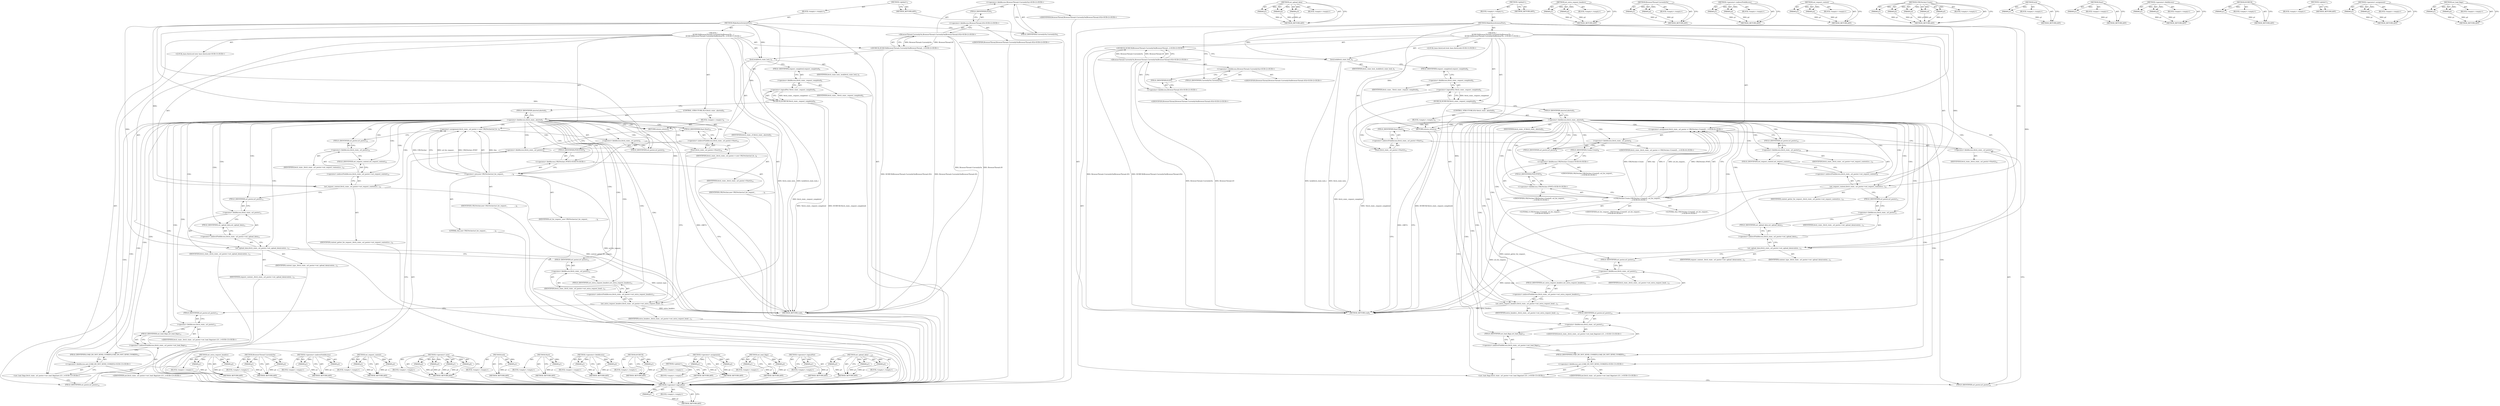 digraph "set_load_flags" {
vulnerable_117 [label=<(METHOD,&lt;operator&gt;.logicalNot)>];
vulnerable_118 [label=<(PARAM,p1)>];
vulnerable_119 [label=<(BLOCK,&lt;empty&gt;,&lt;empty&gt;)>];
vulnerable_120 [label=<(METHOD_RETURN,ANY)>];
vulnerable_143 [label=<(METHOD,set_upload_data)>];
vulnerable_144 [label=<(PARAM,p1)>];
vulnerable_145 [label=<(PARAM,p2)>];
vulnerable_146 [label=<(PARAM,p3)>];
vulnerable_147 [label=<(BLOCK,&lt;empty&gt;,&lt;empty&gt;)>];
vulnerable_148 [label=<(METHOD_RETURN,ANY)>];
vulnerable_6 [label=<(METHOD,&lt;global&gt;)<SUB>1</SUB>>];
vulnerable_7 [label=<(BLOCK,&lt;empty&gt;,&lt;empty&gt;)<SUB>1</SUB>>];
vulnerable_8 [label=<(METHOD,MakeAsynchronousPost)<SUB>1</SUB>>];
vulnerable_9 [label="<(BLOCK,{
  DCHECK(BrowserThread::CurrentlyOn(BrowserTh...,{
  DCHECK(BrowserThread::CurrentlyOn(BrowserTh...)<SUB>1</SUB>>"];
vulnerable_10 [label="<(DCHECK,DCHECK(BrowserThread::CurrentlyOn(BrowserThread...)<SUB>2</SUB>>"];
vulnerable_11 [label="<(BrowserThread.CurrentlyOn,BrowserThread::CurrentlyOn(BrowserThread::IO))<SUB>2</SUB>>"];
vulnerable_12 [label="<(&lt;operator&gt;.fieldAccess,BrowserThread::CurrentlyOn)<SUB>2</SUB>>"];
vulnerable_13 [label="<(IDENTIFIER,BrowserThread,BrowserThread::CurrentlyOn(BrowserThread::IO))<SUB>2</SUB>>"];
vulnerable_14 [label=<(FIELD_IDENTIFIER,CurrentlyOn,CurrentlyOn)<SUB>2</SUB>>];
vulnerable_15 [label="<(&lt;operator&gt;.fieldAccess,BrowserThread::IO)<SUB>2</SUB>>"];
vulnerable_16 [label="<(IDENTIFIER,BrowserThread,BrowserThread::CurrentlyOn(BrowserThread::IO))<SUB>2</SUB>>"];
vulnerable_17 [label=<(FIELD_IDENTIFIER,IO,IO)<SUB>2</SUB>>];
vulnerable_18 [label="<(LOCAL,base.AutoLock lock: base.AutoLock)<SUB>3</SUB>>"];
vulnerable_19 [label=<(lock,lock(fetch_state_lock_))<SUB>3</SUB>>];
vulnerable_20 [label=<(IDENTIFIER,fetch_state_lock_,lock(fetch_state_lock_))<SUB>3</SUB>>];
vulnerable_21 [label=<(DCHECK,DCHECK(!fetch_state_.request_completed))<SUB>4</SUB>>];
vulnerable_22 [label=<(&lt;operator&gt;.logicalNot,!fetch_state_.request_completed)<SUB>4</SUB>>];
vulnerable_23 [label=<(&lt;operator&gt;.fieldAccess,fetch_state_.request_completed)<SUB>4</SUB>>];
vulnerable_24 [label=<(IDENTIFIER,fetch_state_,!fetch_state_.request_completed)<SUB>4</SUB>>];
vulnerable_25 [label=<(FIELD_IDENTIFIER,request_completed,request_completed)<SUB>4</SUB>>];
vulnerable_26 [label=<(CONTROL_STRUCTURE,IF,if (fetch_state_.aborted))<SUB>5</SUB>>];
vulnerable_27 [label=<(&lt;operator&gt;.fieldAccess,fetch_state_.aborted)<SUB>5</SUB>>];
vulnerable_28 [label=<(IDENTIFIER,fetch_state_,if (fetch_state_.aborted))<SUB>5</SUB>>];
vulnerable_29 [label=<(FIELD_IDENTIFIER,aborted,aborted)<SUB>5</SUB>>];
vulnerable_30 [label=<(BLOCK,&lt;empty&gt;,&lt;empty&gt;)<SUB>6</SUB>>];
vulnerable_31 [label=<(RETURN,return;,return;)<SUB>6</SUB>>];
vulnerable_32 [label=<(&lt;operator&gt;.assignment,fetch_state_.url_poster = new URLFetcher(url_fo...)<SUB>8</SUB>>];
vulnerable_33 [label=<(&lt;operator&gt;.fieldAccess,fetch_state_.url_poster)<SUB>8</SUB>>];
vulnerable_34 [label=<(IDENTIFIER,fetch_state_,fetch_state_.url_poster = new URLFetcher(url_fo...)<SUB>8</SUB>>];
vulnerable_35 [label=<(FIELD_IDENTIFIER,url_poster,url_poster)<SUB>8</SUB>>];
vulnerable_36 [label=<(&lt;operator&gt;.new,new URLFetcher(url_for_request_,
              ...)<SUB>8</SUB>>];
vulnerable_37 [label=<(IDENTIFIER,URLFetcher,new URLFetcher(url_for_request_,
              ...)<SUB>8</SUB>>];
vulnerable_38 [label=<(IDENTIFIER,url_for_request_,new URLFetcher(url_for_request_,
              ...)<SUB>8</SUB>>];
vulnerable_39 [label="<(&lt;operator&gt;.fieldAccess,URLFetcher::POST)<SUB>9</SUB>>"];
vulnerable_40 [label=<(IDENTIFIER,URLFetcher,new URLFetcher(url_for_request_,
              ...)<SUB>9</SUB>>];
vulnerable_41 [label=<(FIELD_IDENTIFIER,POST,POST)<SUB>9</SUB>>];
vulnerable_42 [label=<(LITERAL,this,new URLFetcher(url_for_request_,
              ...)<SUB>9</SUB>>];
vulnerable_43 [label=<(set_request_context,fetch_state_.url_poster-&gt;set_request_context(co...)<SUB>10</SUB>>];
vulnerable_44 [label=<(&lt;operator&gt;.indirectFieldAccess,fetch_state_.url_poster-&gt;set_request_context)<SUB>10</SUB>>];
vulnerable_45 [label=<(&lt;operator&gt;.fieldAccess,fetch_state_.url_poster)<SUB>10</SUB>>];
vulnerable_46 [label=<(IDENTIFIER,fetch_state_,fetch_state_.url_poster-&gt;set_request_context(co...)<SUB>10</SUB>>];
vulnerable_47 [label=<(FIELD_IDENTIFIER,url_poster,url_poster)<SUB>10</SUB>>];
vulnerable_48 [label=<(FIELD_IDENTIFIER,set_request_context,set_request_context)<SUB>10</SUB>>];
vulnerable_49 [label=<(IDENTIFIER,context_getter_for_request_,fetch_state_.url_poster-&gt;set_request_context(co...)<SUB>10</SUB>>];
vulnerable_50 [label=<(set_upload_data,fetch_state_.url_poster-&gt;set_upload_data(conten...)<SUB>11</SUB>>];
vulnerable_51 [label=<(&lt;operator&gt;.indirectFieldAccess,fetch_state_.url_poster-&gt;set_upload_data)<SUB>11</SUB>>];
vulnerable_52 [label=<(&lt;operator&gt;.fieldAccess,fetch_state_.url_poster)<SUB>11</SUB>>];
vulnerable_53 [label=<(IDENTIFIER,fetch_state_,fetch_state_.url_poster-&gt;set_upload_data(conten...)<SUB>11</SUB>>];
vulnerable_54 [label=<(FIELD_IDENTIFIER,url_poster,url_poster)<SUB>11</SUB>>];
vulnerable_55 [label=<(FIELD_IDENTIFIER,set_upload_data,set_upload_data)<SUB>11</SUB>>];
vulnerable_56 [label=<(IDENTIFIER,content_type_,fetch_state_.url_poster-&gt;set_upload_data(conten...)<SUB>11</SUB>>];
vulnerable_57 [label=<(IDENTIFIER,request_content_,fetch_state_.url_poster-&gt;set_upload_data(conten...)<SUB>11</SUB>>];
vulnerable_58 [label=<(set_extra_request_headers,fetch_state_.url_poster-&gt;set_extra_request_head...)<SUB>12</SUB>>];
vulnerable_59 [label=<(&lt;operator&gt;.indirectFieldAccess,fetch_state_.url_poster-&gt;set_extra_request_headers)<SUB>12</SUB>>];
vulnerable_60 [label=<(&lt;operator&gt;.fieldAccess,fetch_state_.url_poster)<SUB>12</SUB>>];
vulnerable_61 [label=<(IDENTIFIER,fetch_state_,fetch_state_.url_poster-&gt;set_extra_request_head...)<SUB>12</SUB>>];
vulnerable_62 [label=<(FIELD_IDENTIFIER,url_poster,url_poster)<SUB>12</SUB>>];
vulnerable_63 [label=<(FIELD_IDENTIFIER,set_extra_request_headers,set_extra_request_headers)<SUB>12</SUB>>];
vulnerable_64 [label=<(IDENTIFIER,extra_headers_,fetch_state_.url_poster-&gt;set_extra_request_head...)<SUB>12</SUB>>];
vulnerable_65 [label="<(set_load_flags,fetch_state_.url_poster-&gt;set_load_flags(net::LO...)<SUB>13</SUB>>"];
vulnerable_66 [label=<(&lt;operator&gt;.indirectFieldAccess,fetch_state_.url_poster-&gt;set_load_flags)<SUB>13</SUB>>];
vulnerable_67 [label=<(&lt;operator&gt;.fieldAccess,fetch_state_.url_poster)<SUB>13</SUB>>];
vulnerable_68 [label="<(IDENTIFIER,fetch_state_,fetch_state_.url_poster-&gt;set_load_flags(net::LO...)<SUB>13</SUB>>"];
vulnerable_69 [label=<(FIELD_IDENTIFIER,url_poster,url_poster)<SUB>13</SUB>>];
vulnerable_70 [label=<(FIELD_IDENTIFIER,set_load_flags,set_load_flags)<SUB>13</SUB>>];
vulnerable_71 [label="<(&lt;operator&gt;.fieldAccess,net::LOAD_DO_NOT_SEND_COOKIES)<SUB>13</SUB>>"];
vulnerable_72 [label="<(IDENTIFIER,net,fetch_state_.url_poster-&gt;set_load_flags(net::LO...)<SUB>13</SUB>>"];
vulnerable_73 [label=<(FIELD_IDENTIFIER,LOAD_DO_NOT_SEND_COOKIES,LOAD_DO_NOT_SEND_COOKIES)<SUB>13</SUB>>];
vulnerable_74 [label=<(Start,fetch_state_.url_poster-&gt;Start())<SUB>14</SUB>>];
vulnerable_75 [label=<(&lt;operator&gt;.indirectFieldAccess,fetch_state_.url_poster-&gt;Start)<SUB>14</SUB>>];
vulnerable_76 [label=<(&lt;operator&gt;.fieldAccess,fetch_state_.url_poster)<SUB>14</SUB>>];
vulnerable_77 [label=<(IDENTIFIER,fetch_state_,fetch_state_.url_poster-&gt;Start())<SUB>14</SUB>>];
vulnerable_78 [label=<(FIELD_IDENTIFIER,url_poster,url_poster)<SUB>14</SUB>>];
vulnerable_79 [label=<(FIELD_IDENTIFIER,Start,Start)<SUB>14</SUB>>];
vulnerable_80 [label=<(METHOD_RETURN,void)<SUB>1</SUB>>];
vulnerable_82 [label=<(METHOD_RETURN,ANY)<SUB>1</SUB>>];
vulnerable_149 [label=<(METHOD,set_extra_request_headers)>];
vulnerable_150 [label=<(PARAM,p1)>];
vulnerable_151 [label=<(PARAM,p2)>];
vulnerable_152 [label=<(BLOCK,&lt;empty&gt;,&lt;empty&gt;)>];
vulnerable_153 [label=<(METHOD_RETURN,ANY)>];
vulnerable_103 [label=<(METHOD,BrowserThread.CurrentlyOn)>];
vulnerable_104 [label=<(PARAM,p1)>];
vulnerable_105 [label=<(PARAM,p2)>];
vulnerable_106 [label=<(BLOCK,&lt;empty&gt;,&lt;empty&gt;)>];
vulnerable_107 [label=<(METHOD_RETURN,ANY)>];
vulnerable_138 [label=<(METHOD,&lt;operator&gt;.indirectFieldAccess)>];
vulnerable_139 [label=<(PARAM,p1)>];
vulnerable_140 [label=<(PARAM,p2)>];
vulnerable_141 [label=<(BLOCK,&lt;empty&gt;,&lt;empty&gt;)>];
vulnerable_142 [label=<(METHOD_RETURN,ANY)>];
vulnerable_133 [label=<(METHOD,set_request_context)>];
vulnerable_134 [label=<(PARAM,p1)>];
vulnerable_135 [label=<(PARAM,p2)>];
vulnerable_136 [label=<(BLOCK,&lt;empty&gt;,&lt;empty&gt;)>];
vulnerable_137 [label=<(METHOD_RETURN,ANY)>];
vulnerable_126 [label=<(METHOD,&lt;operator&gt;.new)>];
vulnerable_127 [label=<(PARAM,p1)>];
vulnerable_128 [label=<(PARAM,p2)>];
vulnerable_129 [label=<(PARAM,p3)>];
vulnerable_130 [label=<(PARAM,p4)>];
vulnerable_131 [label=<(BLOCK,&lt;empty&gt;,&lt;empty&gt;)>];
vulnerable_132 [label=<(METHOD_RETURN,ANY)>];
vulnerable_113 [label=<(METHOD,lock)>];
vulnerable_114 [label=<(PARAM,p1)>];
vulnerable_115 [label=<(BLOCK,&lt;empty&gt;,&lt;empty&gt;)>];
vulnerable_116 [label=<(METHOD_RETURN,ANY)>];
vulnerable_159 [label=<(METHOD,Start)>];
vulnerable_160 [label=<(PARAM,p1)>];
vulnerable_161 [label=<(BLOCK,&lt;empty&gt;,&lt;empty&gt;)>];
vulnerable_162 [label=<(METHOD_RETURN,ANY)>];
vulnerable_108 [label=<(METHOD,&lt;operator&gt;.fieldAccess)>];
vulnerable_109 [label=<(PARAM,p1)>];
vulnerable_110 [label=<(PARAM,p2)>];
vulnerable_111 [label=<(BLOCK,&lt;empty&gt;,&lt;empty&gt;)>];
vulnerable_112 [label=<(METHOD_RETURN,ANY)>];
vulnerable_99 [label=<(METHOD,DCHECK)>];
vulnerable_100 [label=<(PARAM,p1)>];
vulnerable_101 [label=<(BLOCK,&lt;empty&gt;,&lt;empty&gt;)>];
vulnerable_102 [label=<(METHOD_RETURN,ANY)>];
vulnerable_93 [label=<(METHOD,&lt;global&gt;)<SUB>1</SUB>>];
vulnerable_94 [label=<(BLOCK,&lt;empty&gt;,&lt;empty&gt;)>];
vulnerable_95 [label=<(METHOD_RETURN,ANY)>];
vulnerable_121 [label=<(METHOD,&lt;operator&gt;.assignment)>];
vulnerable_122 [label=<(PARAM,p1)>];
vulnerable_123 [label=<(PARAM,p2)>];
vulnerable_124 [label=<(BLOCK,&lt;empty&gt;,&lt;empty&gt;)>];
vulnerable_125 [label=<(METHOD_RETURN,ANY)>];
vulnerable_154 [label=<(METHOD,set_load_flags)>];
vulnerable_155 [label=<(PARAM,p1)>];
vulnerable_156 [label=<(PARAM,p2)>];
vulnerable_157 [label=<(BLOCK,&lt;empty&gt;,&lt;empty&gt;)>];
vulnerable_158 [label=<(METHOD_RETURN,ANY)>];
fixed_122 [label=<(METHOD,&lt;operator&gt;.logicalNot)>];
fixed_123 [label=<(PARAM,p1)>];
fixed_124 [label=<(BLOCK,&lt;empty&gt;,&lt;empty&gt;)>];
fixed_125 [label=<(METHOD_RETURN,ANY)>];
fixed_149 [label=<(METHOD,set_upload_data)>];
fixed_150 [label=<(PARAM,p1)>];
fixed_151 [label=<(PARAM,p2)>];
fixed_152 [label=<(PARAM,p3)>];
fixed_153 [label=<(BLOCK,&lt;empty&gt;,&lt;empty&gt;)>];
fixed_154 [label=<(METHOD_RETURN,ANY)>];
fixed_6 [label=<(METHOD,&lt;global&gt;)<SUB>1</SUB>>];
fixed_7 [label=<(BLOCK,&lt;empty&gt;,&lt;empty&gt;)<SUB>1</SUB>>];
fixed_8 [label=<(METHOD,MakeAsynchronousPost)<SUB>1</SUB>>];
fixed_9 [label="<(BLOCK,{
  DCHECK(BrowserThread::CurrentlyOn(BrowserTh...,{
  DCHECK(BrowserThread::CurrentlyOn(BrowserTh...)<SUB>1</SUB>>"];
fixed_10 [label="<(DCHECK,DCHECK(BrowserThread::CurrentlyOn(BrowserThread...)<SUB>2</SUB>>"];
fixed_11 [label="<(BrowserThread.CurrentlyOn,BrowserThread::CurrentlyOn(BrowserThread::IO))<SUB>2</SUB>>"];
fixed_12 [label="<(&lt;operator&gt;.fieldAccess,BrowserThread::CurrentlyOn)<SUB>2</SUB>>"];
fixed_13 [label="<(IDENTIFIER,BrowserThread,BrowserThread::CurrentlyOn(BrowserThread::IO))<SUB>2</SUB>>"];
fixed_14 [label=<(FIELD_IDENTIFIER,CurrentlyOn,CurrentlyOn)<SUB>2</SUB>>];
fixed_15 [label="<(&lt;operator&gt;.fieldAccess,BrowserThread::IO)<SUB>2</SUB>>"];
fixed_16 [label="<(IDENTIFIER,BrowserThread,BrowserThread::CurrentlyOn(BrowserThread::IO))<SUB>2</SUB>>"];
fixed_17 [label=<(FIELD_IDENTIFIER,IO,IO)<SUB>2</SUB>>];
fixed_18 [label="<(LOCAL,base.AutoLock lock: base.AutoLock)<SUB>3</SUB>>"];
fixed_19 [label=<(lock,lock(fetch_state_lock_))<SUB>3</SUB>>];
fixed_20 [label=<(IDENTIFIER,fetch_state_lock_,lock(fetch_state_lock_))<SUB>3</SUB>>];
fixed_21 [label=<(DCHECK,DCHECK(!fetch_state_.request_completed))<SUB>4</SUB>>];
fixed_22 [label=<(&lt;operator&gt;.logicalNot,!fetch_state_.request_completed)<SUB>4</SUB>>];
fixed_23 [label=<(&lt;operator&gt;.fieldAccess,fetch_state_.request_completed)<SUB>4</SUB>>];
fixed_24 [label=<(IDENTIFIER,fetch_state_,!fetch_state_.request_completed)<SUB>4</SUB>>];
fixed_25 [label=<(FIELD_IDENTIFIER,request_completed,request_completed)<SUB>4</SUB>>];
fixed_26 [label=<(CONTROL_STRUCTURE,IF,if (fetch_state_.aborted))<SUB>5</SUB>>];
fixed_27 [label=<(&lt;operator&gt;.fieldAccess,fetch_state_.aborted)<SUB>5</SUB>>];
fixed_28 [label=<(IDENTIFIER,fetch_state_,if (fetch_state_.aborted))<SUB>5</SUB>>];
fixed_29 [label=<(FIELD_IDENTIFIER,aborted,aborted)<SUB>5</SUB>>];
fixed_30 [label=<(BLOCK,&lt;empty&gt;,&lt;empty&gt;)<SUB>6</SUB>>];
fixed_31 [label=<(RETURN,return;,return;)<SUB>6</SUB>>];
fixed_32 [label="<(&lt;operator&gt;.assignment,fetch_state_.url_poster = URLFetcher::Create(0,...)<SUB>8</SUB>>"];
fixed_33 [label=<(&lt;operator&gt;.fieldAccess,fetch_state_.url_poster)<SUB>8</SUB>>];
fixed_34 [label="<(IDENTIFIER,fetch_state_,fetch_state_.url_poster = URLFetcher::Create(0,...)<SUB>8</SUB>>"];
fixed_35 [label=<(FIELD_IDENTIFIER,url_poster,url_poster)<SUB>8</SUB>>];
fixed_36 [label="<(URLFetcher.Create,URLFetcher::Create(0, url_for_request_,
       ...)<SUB>8</SUB>>"];
fixed_37 [label="<(&lt;operator&gt;.fieldAccess,URLFetcher::Create)<SUB>8</SUB>>"];
fixed_38 [label="<(IDENTIFIER,URLFetcher,URLFetcher::Create(0, url_for_request_,
       ...)<SUB>8</SUB>>"];
fixed_39 [label=<(FIELD_IDENTIFIER,Create,Create)<SUB>8</SUB>>];
fixed_40 [label="<(LITERAL,0,URLFetcher::Create(0, url_for_request_,
       ...)<SUB>8</SUB>>"];
fixed_41 [label="<(IDENTIFIER,url_for_request_,URLFetcher::Create(0, url_for_request_,
       ...)<SUB>8</SUB>>"];
fixed_42 [label="<(&lt;operator&gt;.fieldAccess,URLFetcher::POST)<SUB>9</SUB>>"];
fixed_43 [label="<(IDENTIFIER,URLFetcher,URLFetcher::Create(0, url_for_request_,
       ...)<SUB>9</SUB>>"];
fixed_44 [label=<(FIELD_IDENTIFIER,POST,POST)<SUB>9</SUB>>];
fixed_45 [label="<(LITERAL,this,URLFetcher::Create(0, url_for_request_,
       ...)<SUB>9</SUB>>"];
fixed_46 [label=<(set_request_context,fetch_state_.url_poster-&gt;set_request_context(co...)<SUB>10</SUB>>];
fixed_47 [label=<(&lt;operator&gt;.indirectFieldAccess,fetch_state_.url_poster-&gt;set_request_context)<SUB>10</SUB>>];
fixed_48 [label=<(&lt;operator&gt;.fieldAccess,fetch_state_.url_poster)<SUB>10</SUB>>];
fixed_49 [label=<(IDENTIFIER,fetch_state_,fetch_state_.url_poster-&gt;set_request_context(co...)<SUB>10</SUB>>];
fixed_50 [label=<(FIELD_IDENTIFIER,url_poster,url_poster)<SUB>10</SUB>>];
fixed_51 [label=<(FIELD_IDENTIFIER,set_request_context,set_request_context)<SUB>10</SUB>>];
fixed_52 [label=<(IDENTIFIER,context_getter_for_request_,fetch_state_.url_poster-&gt;set_request_context(co...)<SUB>10</SUB>>];
fixed_53 [label=<(set_upload_data,fetch_state_.url_poster-&gt;set_upload_data(conten...)<SUB>11</SUB>>];
fixed_54 [label=<(&lt;operator&gt;.indirectFieldAccess,fetch_state_.url_poster-&gt;set_upload_data)<SUB>11</SUB>>];
fixed_55 [label=<(&lt;operator&gt;.fieldAccess,fetch_state_.url_poster)<SUB>11</SUB>>];
fixed_56 [label=<(IDENTIFIER,fetch_state_,fetch_state_.url_poster-&gt;set_upload_data(conten...)<SUB>11</SUB>>];
fixed_57 [label=<(FIELD_IDENTIFIER,url_poster,url_poster)<SUB>11</SUB>>];
fixed_58 [label=<(FIELD_IDENTIFIER,set_upload_data,set_upload_data)<SUB>11</SUB>>];
fixed_59 [label=<(IDENTIFIER,content_type_,fetch_state_.url_poster-&gt;set_upload_data(conten...)<SUB>11</SUB>>];
fixed_60 [label=<(IDENTIFIER,request_content_,fetch_state_.url_poster-&gt;set_upload_data(conten...)<SUB>11</SUB>>];
fixed_61 [label=<(set_extra_request_headers,fetch_state_.url_poster-&gt;set_extra_request_head...)<SUB>12</SUB>>];
fixed_62 [label=<(&lt;operator&gt;.indirectFieldAccess,fetch_state_.url_poster-&gt;set_extra_request_headers)<SUB>12</SUB>>];
fixed_63 [label=<(&lt;operator&gt;.fieldAccess,fetch_state_.url_poster)<SUB>12</SUB>>];
fixed_64 [label=<(IDENTIFIER,fetch_state_,fetch_state_.url_poster-&gt;set_extra_request_head...)<SUB>12</SUB>>];
fixed_65 [label=<(FIELD_IDENTIFIER,url_poster,url_poster)<SUB>12</SUB>>];
fixed_66 [label=<(FIELD_IDENTIFIER,set_extra_request_headers,set_extra_request_headers)<SUB>12</SUB>>];
fixed_67 [label=<(IDENTIFIER,extra_headers_,fetch_state_.url_poster-&gt;set_extra_request_head...)<SUB>12</SUB>>];
fixed_68 [label="<(set_load_flags,fetch_state_.url_poster-&gt;set_load_flags(net::LO...)<SUB>13</SUB>>"];
fixed_69 [label=<(&lt;operator&gt;.indirectFieldAccess,fetch_state_.url_poster-&gt;set_load_flags)<SUB>13</SUB>>];
fixed_70 [label=<(&lt;operator&gt;.fieldAccess,fetch_state_.url_poster)<SUB>13</SUB>>];
fixed_71 [label="<(IDENTIFIER,fetch_state_,fetch_state_.url_poster-&gt;set_load_flags(net::LO...)<SUB>13</SUB>>"];
fixed_72 [label=<(FIELD_IDENTIFIER,url_poster,url_poster)<SUB>13</SUB>>];
fixed_73 [label=<(FIELD_IDENTIFIER,set_load_flags,set_load_flags)<SUB>13</SUB>>];
fixed_74 [label="<(&lt;operator&gt;.fieldAccess,net::LOAD_DO_NOT_SEND_COOKIES)<SUB>13</SUB>>"];
fixed_75 [label="<(IDENTIFIER,net,fetch_state_.url_poster-&gt;set_load_flags(net::LO...)<SUB>13</SUB>>"];
fixed_76 [label=<(FIELD_IDENTIFIER,LOAD_DO_NOT_SEND_COOKIES,LOAD_DO_NOT_SEND_COOKIES)<SUB>13</SUB>>];
fixed_77 [label=<(Start,fetch_state_.url_poster-&gt;Start())<SUB>14</SUB>>];
fixed_78 [label=<(&lt;operator&gt;.indirectFieldAccess,fetch_state_.url_poster-&gt;Start)<SUB>14</SUB>>];
fixed_79 [label=<(&lt;operator&gt;.fieldAccess,fetch_state_.url_poster)<SUB>14</SUB>>];
fixed_80 [label=<(IDENTIFIER,fetch_state_,fetch_state_.url_poster-&gt;Start())<SUB>14</SUB>>];
fixed_81 [label=<(FIELD_IDENTIFIER,url_poster,url_poster)<SUB>14</SUB>>];
fixed_82 [label=<(FIELD_IDENTIFIER,Start,Start)<SUB>14</SUB>>];
fixed_83 [label=<(METHOD_RETURN,void)<SUB>1</SUB>>];
fixed_85 [label=<(METHOD_RETURN,ANY)<SUB>1</SUB>>];
fixed_155 [label=<(METHOD,set_extra_request_headers)>];
fixed_156 [label=<(PARAM,p1)>];
fixed_157 [label=<(PARAM,p2)>];
fixed_158 [label=<(BLOCK,&lt;empty&gt;,&lt;empty&gt;)>];
fixed_159 [label=<(METHOD_RETURN,ANY)>];
fixed_108 [label=<(METHOD,BrowserThread.CurrentlyOn)>];
fixed_109 [label=<(PARAM,p1)>];
fixed_110 [label=<(PARAM,p2)>];
fixed_111 [label=<(BLOCK,&lt;empty&gt;,&lt;empty&gt;)>];
fixed_112 [label=<(METHOD_RETURN,ANY)>];
fixed_144 [label=<(METHOD,&lt;operator&gt;.indirectFieldAccess)>];
fixed_145 [label=<(PARAM,p1)>];
fixed_146 [label=<(PARAM,p2)>];
fixed_147 [label=<(BLOCK,&lt;empty&gt;,&lt;empty&gt;)>];
fixed_148 [label=<(METHOD_RETURN,ANY)>];
fixed_139 [label=<(METHOD,set_request_context)>];
fixed_140 [label=<(PARAM,p1)>];
fixed_141 [label=<(PARAM,p2)>];
fixed_142 [label=<(BLOCK,&lt;empty&gt;,&lt;empty&gt;)>];
fixed_143 [label=<(METHOD_RETURN,ANY)>];
fixed_131 [label=<(METHOD,URLFetcher.Create)>];
fixed_132 [label=<(PARAM,p1)>];
fixed_133 [label=<(PARAM,p2)>];
fixed_134 [label=<(PARAM,p3)>];
fixed_135 [label=<(PARAM,p4)>];
fixed_136 [label=<(PARAM,p5)>];
fixed_137 [label=<(BLOCK,&lt;empty&gt;,&lt;empty&gt;)>];
fixed_138 [label=<(METHOD_RETURN,ANY)>];
fixed_118 [label=<(METHOD,lock)>];
fixed_119 [label=<(PARAM,p1)>];
fixed_120 [label=<(BLOCK,&lt;empty&gt;,&lt;empty&gt;)>];
fixed_121 [label=<(METHOD_RETURN,ANY)>];
fixed_165 [label=<(METHOD,Start)>];
fixed_166 [label=<(PARAM,p1)>];
fixed_167 [label=<(BLOCK,&lt;empty&gt;,&lt;empty&gt;)>];
fixed_168 [label=<(METHOD_RETURN,ANY)>];
fixed_113 [label=<(METHOD,&lt;operator&gt;.fieldAccess)>];
fixed_114 [label=<(PARAM,p1)>];
fixed_115 [label=<(PARAM,p2)>];
fixed_116 [label=<(BLOCK,&lt;empty&gt;,&lt;empty&gt;)>];
fixed_117 [label=<(METHOD_RETURN,ANY)>];
fixed_104 [label=<(METHOD,DCHECK)>];
fixed_105 [label=<(PARAM,p1)>];
fixed_106 [label=<(BLOCK,&lt;empty&gt;,&lt;empty&gt;)>];
fixed_107 [label=<(METHOD_RETURN,ANY)>];
fixed_98 [label=<(METHOD,&lt;global&gt;)<SUB>1</SUB>>];
fixed_99 [label=<(BLOCK,&lt;empty&gt;,&lt;empty&gt;)>];
fixed_100 [label=<(METHOD_RETURN,ANY)>];
fixed_126 [label=<(METHOD,&lt;operator&gt;.assignment)>];
fixed_127 [label=<(PARAM,p1)>];
fixed_128 [label=<(PARAM,p2)>];
fixed_129 [label=<(BLOCK,&lt;empty&gt;,&lt;empty&gt;)>];
fixed_130 [label=<(METHOD_RETURN,ANY)>];
fixed_160 [label=<(METHOD,set_load_flags)>];
fixed_161 [label=<(PARAM,p1)>];
fixed_162 [label=<(PARAM,p2)>];
fixed_163 [label=<(BLOCK,&lt;empty&gt;,&lt;empty&gt;)>];
fixed_164 [label=<(METHOD_RETURN,ANY)>];
vulnerable_117 -> vulnerable_118  [key=0, label="AST: "];
vulnerable_117 -> vulnerable_118  [key=1, label="DDG: "];
vulnerable_117 -> vulnerable_119  [key=0, label="AST: "];
vulnerable_117 -> vulnerable_120  [key=0, label="AST: "];
vulnerable_117 -> vulnerable_120  [key=1, label="CFG: "];
vulnerable_118 -> vulnerable_120  [key=0, label="DDG: p1"];
vulnerable_119 -> fixed_122  [key=0];
vulnerable_120 -> fixed_122  [key=0];
vulnerable_143 -> vulnerable_144  [key=0, label="AST: "];
vulnerable_143 -> vulnerable_144  [key=1, label="DDG: "];
vulnerable_143 -> vulnerable_147  [key=0, label="AST: "];
vulnerable_143 -> vulnerable_145  [key=0, label="AST: "];
vulnerable_143 -> vulnerable_145  [key=1, label="DDG: "];
vulnerable_143 -> vulnerable_148  [key=0, label="AST: "];
vulnerable_143 -> vulnerable_148  [key=1, label="CFG: "];
vulnerable_143 -> vulnerable_146  [key=0, label="AST: "];
vulnerable_143 -> vulnerable_146  [key=1, label="DDG: "];
vulnerable_144 -> vulnerable_148  [key=0, label="DDG: p1"];
vulnerable_145 -> vulnerable_148  [key=0, label="DDG: p2"];
vulnerable_146 -> vulnerable_148  [key=0, label="DDG: p3"];
vulnerable_147 -> fixed_122  [key=0];
vulnerable_148 -> fixed_122  [key=0];
vulnerable_6 -> vulnerable_7  [key=0, label="AST: "];
vulnerable_6 -> vulnerable_82  [key=0, label="AST: "];
vulnerable_6 -> vulnerable_82  [key=1, label="CFG: "];
vulnerable_7 -> vulnerable_8  [key=0, label="AST: "];
vulnerable_8 -> vulnerable_9  [key=0, label="AST: "];
vulnerable_8 -> vulnerable_80  [key=0, label="AST: "];
vulnerable_8 -> vulnerable_14  [key=0, label="CFG: "];
vulnerable_8 -> vulnerable_19  [key=0, label="DDG: "];
vulnerable_8 -> vulnerable_43  [key=0, label="DDG: "];
vulnerable_8 -> vulnerable_50  [key=0, label="DDG: "];
vulnerable_8 -> vulnerable_58  [key=0, label="DDG: "];
vulnerable_8 -> vulnerable_31  [key=0, label="DDG: "];
vulnerable_8 -> vulnerable_36  [key=0, label="DDG: "];
vulnerable_9 -> vulnerable_10  [key=0, label="AST: "];
vulnerable_9 -> vulnerable_18  [key=0, label="AST: "];
vulnerable_9 -> vulnerable_19  [key=0, label="AST: "];
vulnerable_9 -> vulnerable_21  [key=0, label="AST: "];
vulnerable_9 -> vulnerable_26  [key=0, label="AST: "];
vulnerable_9 -> vulnerable_32  [key=0, label="AST: "];
vulnerable_9 -> vulnerable_43  [key=0, label="AST: "];
vulnerable_9 -> vulnerable_50  [key=0, label="AST: "];
vulnerable_9 -> vulnerable_58  [key=0, label="AST: "];
vulnerable_9 -> vulnerable_65  [key=0, label="AST: "];
vulnerable_9 -> vulnerable_74  [key=0, label="AST: "];
vulnerable_10 -> vulnerable_11  [key=0, label="AST: "];
vulnerable_10 -> vulnerable_19  [key=0, label="CFG: "];
vulnerable_10 -> vulnerable_80  [key=0, label="DDG: BrowserThread::CurrentlyOn(BrowserThread::IO)"];
vulnerable_10 -> vulnerable_80  [key=1, label="DDG: DCHECK(BrowserThread::CurrentlyOn(BrowserThread::IO))"];
vulnerable_11 -> vulnerable_12  [key=0, label="AST: "];
vulnerable_11 -> vulnerable_15  [key=0, label="AST: "];
vulnerable_11 -> vulnerable_10  [key=0, label="CFG: "];
vulnerable_11 -> vulnerable_10  [key=1, label="DDG: BrowserThread::CurrentlyOn"];
vulnerable_11 -> vulnerable_10  [key=2, label="DDG: BrowserThread::IO"];
vulnerable_11 -> vulnerable_80  [key=0, label="DDG: BrowserThread::CurrentlyOn"];
vulnerable_11 -> vulnerable_80  [key=1, label="DDG: BrowserThread::IO"];
vulnerable_12 -> vulnerable_13  [key=0, label="AST: "];
vulnerable_12 -> vulnerable_14  [key=0, label="AST: "];
vulnerable_12 -> vulnerable_17  [key=0, label="CFG: "];
vulnerable_13 -> fixed_122  [key=0];
vulnerable_14 -> vulnerable_12  [key=0, label="CFG: "];
vulnerable_15 -> vulnerable_16  [key=0, label="AST: "];
vulnerable_15 -> vulnerable_17  [key=0, label="AST: "];
vulnerable_15 -> vulnerable_11  [key=0, label="CFG: "];
vulnerable_16 -> fixed_122  [key=0];
vulnerable_17 -> vulnerable_15  [key=0, label="CFG: "];
vulnerable_18 -> fixed_122  [key=0];
vulnerable_19 -> vulnerable_20  [key=0, label="AST: "];
vulnerable_19 -> vulnerable_25  [key=0, label="CFG: "];
vulnerable_19 -> vulnerable_80  [key=0, label="DDG: lock(fetch_state_lock_)"];
vulnerable_19 -> vulnerable_80  [key=1, label="DDG: fetch_state_lock_"];
vulnerable_20 -> fixed_122  [key=0];
vulnerable_21 -> vulnerable_22  [key=0, label="AST: "];
vulnerable_21 -> vulnerable_29  [key=0, label="CFG: "];
vulnerable_21 -> vulnerable_80  [key=0, label="DDG: !fetch_state_.request_completed"];
vulnerable_21 -> vulnerable_80  [key=1, label="DDG: DCHECK(!fetch_state_.request_completed)"];
vulnerable_22 -> vulnerable_23  [key=0, label="AST: "];
vulnerable_22 -> vulnerable_21  [key=0, label="CFG: "];
vulnerable_22 -> vulnerable_21  [key=1, label="DDG: fetch_state_.request_completed"];
vulnerable_22 -> vulnerable_80  [key=0, label="DDG: fetch_state_.request_completed"];
vulnerable_23 -> vulnerable_24  [key=0, label="AST: "];
vulnerable_23 -> vulnerable_25  [key=0, label="AST: "];
vulnerable_23 -> vulnerable_22  [key=0, label="CFG: "];
vulnerable_24 -> fixed_122  [key=0];
vulnerable_25 -> vulnerable_23  [key=0, label="CFG: "];
vulnerable_26 -> vulnerable_27  [key=0, label="AST: "];
vulnerable_26 -> vulnerable_30  [key=0, label="AST: "];
vulnerable_27 -> vulnerable_28  [key=0, label="AST: "];
vulnerable_27 -> vulnerable_29  [key=0, label="AST: "];
vulnerable_27 -> vulnerable_31  [key=0, label="CFG: "];
vulnerable_27 -> vulnerable_31  [key=1, label="CDG: "];
vulnerable_27 -> vulnerable_35  [key=0, label="CFG: "];
vulnerable_27 -> vulnerable_35  [key=1, label="CDG: "];
vulnerable_27 -> vulnerable_47  [key=0, label="CDG: "];
vulnerable_27 -> vulnerable_48  [key=0, label="CDG: "];
vulnerable_27 -> vulnerable_32  [key=0, label="CDG: "];
vulnerable_27 -> vulnerable_60  [key=0, label="CDG: "];
vulnerable_27 -> vulnerable_73  [key=0, label="CDG: "];
vulnerable_27 -> vulnerable_51  [key=0, label="CDG: "];
vulnerable_27 -> vulnerable_66  [key=0, label="CDG: "];
vulnerable_27 -> vulnerable_75  [key=0, label="CDG: "];
vulnerable_27 -> vulnerable_52  [key=0, label="CDG: "];
vulnerable_27 -> vulnerable_69  [key=0, label="CDG: "];
vulnerable_27 -> vulnerable_67  [key=0, label="CDG: "];
vulnerable_27 -> vulnerable_74  [key=0, label="CDG: "];
vulnerable_27 -> vulnerable_45  [key=0, label="CDG: "];
vulnerable_27 -> vulnerable_76  [key=0, label="CDG: "];
vulnerable_27 -> vulnerable_65  [key=0, label="CDG: "];
vulnerable_27 -> vulnerable_50  [key=0, label="CDG: "];
vulnerable_27 -> vulnerable_59  [key=0, label="CDG: "];
vulnerable_27 -> vulnerable_44  [key=0, label="CDG: "];
vulnerable_27 -> vulnerable_54  [key=0, label="CDG: "];
vulnerable_27 -> vulnerable_79  [key=0, label="CDG: "];
vulnerable_27 -> vulnerable_43  [key=0, label="CDG: "];
vulnerable_27 -> vulnerable_58  [key=0, label="CDG: "];
vulnerable_27 -> vulnerable_33  [key=0, label="CDG: "];
vulnerable_27 -> vulnerable_71  [key=0, label="CDG: "];
vulnerable_27 -> vulnerable_36  [key=0, label="CDG: "];
vulnerable_27 -> vulnerable_41  [key=0, label="CDG: "];
vulnerable_27 -> vulnerable_70  [key=0, label="CDG: "];
vulnerable_27 -> vulnerable_63  [key=0, label="CDG: "];
vulnerable_27 -> vulnerable_55  [key=0, label="CDG: "];
vulnerable_27 -> vulnerable_78  [key=0, label="CDG: "];
vulnerable_27 -> vulnerable_62  [key=0, label="CDG: "];
vulnerable_27 -> vulnerable_39  [key=0, label="CDG: "];
vulnerable_28 -> fixed_122  [key=0];
vulnerable_29 -> vulnerable_27  [key=0, label="CFG: "];
vulnerable_30 -> vulnerable_31  [key=0, label="AST: "];
vulnerable_31 -> vulnerable_80  [key=0, label="CFG: "];
vulnerable_31 -> vulnerable_80  [key=1, label="DDG: &lt;RET&gt;"];
vulnerable_32 -> vulnerable_33  [key=0, label="AST: "];
vulnerable_32 -> vulnerable_36  [key=0, label="AST: "];
vulnerable_32 -> vulnerable_47  [key=0, label="CFG: "];
vulnerable_33 -> vulnerable_34  [key=0, label="AST: "];
vulnerable_33 -> vulnerable_35  [key=0, label="AST: "];
vulnerable_33 -> vulnerable_41  [key=0, label="CFG: "];
vulnerable_34 -> fixed_122  [key=0];
vulnerable_35 -> vulnerable_33  [key=0, label="CFG: "];
vulnerable_36 -> vulnerable_37  [key=0, label="AST: "];
vulnerable_36 -> vulnerable_38  [key=0, label="AST: "];
vulnerable_36 -> vulnerable_39  [key=0, label="AST: "];
vulnerable_36 -> vulnerable_42  [key=0, label="AST: "];
vulnerable_36 -> vulnerable_32  [key=0, label="CFG: "];
vulnerable_36 -> vulnerable_32  [key=1, label="DDG: URLFetcher"];
vulnerable_36 -> vulnerable_32  [key=2, label="DDG: url_for_request_"];
vulnerable_36 -> vulnerable_32  [key=3, label="DDG: URLFetcher::POST"];
vulnerable_36 -> vulnerable_32  [key=4, label="DDG: this"];
vulnerable_36 -> vulnerable_80  [key=0, label="DDG: url_for_request_"];
vulnerable_37 -> fixed_122  [key=0];
vulnerable_38 -> fixed_122  [key=0];
vulnerable_39 -> vulnerable_40  [key=0, label="AST: "];
vulnerable_39 -> vulnerable_41  [key=0, label="AST: "];
vulnerable_39 -> vulnerable_36  [key=0, label="CFG: "];
vulnerable_40 -> fixed_122  [key=0];
vulnerable_41 -> vulnerable_39  [key=0, label="CFG: "];
vulnerable_42 -> fixed_122  [key=0];
vulnerable_43 -> vulnerable_44  [key=0, label="AST: "];
vulnerable_43 -> vulnerable_49  [key=0, label="AST: "];
vulnerable_43 -> vulnerable_54  [key=0, label="CFG: "];
vulnerable_43 -> vulnerable_80  [key=0, label="DDG: context_getter_for_request_"];
vulnerable_44 -> vulnerable_45  [key=0, label="AST: "];
vulnerable_44 -> vulnerable_48  [key=0, label="AST: "];
vulnerable_44 -> vulnerable_43  [key=0, label="CFG: "];
vulnerable_45 -> vulnerable_46  [key=0, label="AST: "];
vulnerable_45 -> vulnerable_47  [key=0, label="AST: "];
vulnerable_45 -> vulnerable_48  [key=0, label="CFG: "];
vulnerable_46 -> fixed_122  [key=0];
vulnerable_47 -> vulnerable_45  [key=0, label="CFG: "];
vulnerable_48 -> vulnerable_44  [key=0, label="CFG: "];
vulnerable_49 -> fixed_122  [key=0];
vulnerable_50 -> vulnerable_51  [key=0, label="AST: "];
vulnerable_50 -> vulnerable_56  [key=0, label="AST: "];
vulnerable_50 -> vulnerable_57  [key=0, label="AST: "];
vulnerable_50 -> vulnerable_62  [key=0, label="CFG: "];
vulnerable_50 -> vulnerable_80  [key=0, label="DDG: content_type_"];
vulnerable_51 -> vulnerable_52  [key=0, label="AST: "];
vulnerable_51 -> vulnerable_55  [key=0, label="AST: "];
vulnerable_51 -> vulnerable_50  [key=0, label="CFG: "];
vulnerable_52 -> vulnerable_53  [key=0, label="AST: "];
vulnerable_52 -> vulnerable_54  [key=0, label="AST: "];
vulnerable_52 -> vulnerable_55  [key=0, label="CFG: "];
vulnerable_53 -> fixed_122  [key=0];
vulnerable_54 -> vulnerable_52  [key=0, label="CFG: "];
vulnerable_55 -> vulnerable_51  [key=0, label="CFG: "];
vulnerable_56 -> fixed_122  [key=0];
vulnerable_57 -> fixed_122  [key=0];
vulnerable_58 -> vulnerable_59  [key=0, label="AST: "];
vulnerable_58 -> vulnerable_64  [key=0, label="AST: "];
vulnerable_58 -> vulnerable_69  [key=0, label="CFG: "];
vulnerable_58 -> vulnerable_80  [key=0, label="DDG: extra_headers_"];
vulnerable_59 -> vulnerable_60  [key=0, label="AST: "];
vulnerable_59 -> vulnerable_63  [key=0, label="AST: "];
vulnerable_59 -> vulnerable_58  [key=0, label="CFG: "];
vulnerable_60 -> vulnerable_61  [key=0, label="AST: "];
vulnerable_60 -> vulnerable_62  [key=0, label="AST: "];
vulnerable_60 -> vulnerable_63  [key=0, label="CFG: "];
vulnerable_61 -> fixed_122  [key=0];
vulnerable_62 -> vulnerable_60  [key=0, label="CFG: "];
vulnerable_63 -> vulnerable_59  [key=0, label="CFG: "];
vulnerable_64 -> fixed_122  [key=0];
vulnerable_65 -> vulnerable_66  [key=0, label="AST: "];
vulnerable_65 -> vulnerable_71  [key=0, label="AST: "];
vulnerable_65 -> vulnerable_78  [key=0, label="CFG: "];
vulnerable_66 -> vulnerable_67  [key=0, label="AST: "];
vulnerable_66 -> vulnerable_70  [key=0, label="AST: "];
vulnerable_66 -> vulnerable_73  [key=0, label="CFG: "];
vulnerable_67 -> vulnerable_68  [key=0, label="AST: "];
vulnerable_67 -> vulnerable_69  [key=0, label="AST: "];
vulnerable_67 -> vulnerable_70  [key=0, label="CFG: "];
vulnerable_68 -> fixed_122  [key=0];
vulnerable_69 -> vulnerable_67  [key=0, label="CFG: "];
vulnerable_70 -> vulnerable_66  [key=0, label="CFG: "];
vulnerable_71 -> vulnerable_72  [key=0, label="AST: "];
vulnerable_71 -> vulnerable_73  [key=0, label="AST: "];
vulnerable_71 -> vulnerable_65  [key=0, label="CFG: "];
vulnerable_72 -> fixed_122  [key=0];
vulnerable_73 -> vulnerable_71  [key=0, label="CFG: "];
vulnerable_74 -> vulnerable_75  [key=0, label="AST: "];
vulnerable_74 -> vulnerable_80  [key=0, label="CFG: "];
vulnerable_75 -> vulnerable_76  [key=0, label="AST: "];
vulnerable_75 -> vulnerable_79  [key=0, label="AST: "];
vulnerable_75 -> vulnerable_74  [key=0, label="CFG: "];
vulnerable_76 -> vulnerable_77  [key=0, label="AST: "];
vulnerable_76 -> vulnerable_78  [key=0, label="AST: "];
vulnerable_76 -> vulnerable_79  [key=0, label="CFG: "];
vulnerable_77 -> fixed_122  [key=0];
vulnerable_78 -> vulnerable_76  [key=0, label="CFG: "];
vulnerable_79 -> vulnerable_75  [key=0, label="CFG: "];
vulnerable_80 -> fixed_122  [key=0];
vulnerable_82 -> fixed_122  [key=0];
vulnerable_149 -> vulnerable_150  [key=0, label="AST: "];
vulnerable_149 -> vulnerable_150  [key=1, label="DDG: "];
vulnerable_149 -> vulnerable_152  [key=0, label="AST: "];
vulnerable_149 -> vulnerable_151  [key=0, label="AST: "];
vulnerable_149 -> vulnerable_151  [key=1, label="DDG: "];
vulnerable_149 -> vulnerable_153  [key=0, label="AST: "];
vulnerable_149 -> vulnerable_153  [key=1, label="CFG: "];
vulnerable_150 -> vulnerable_153  [key=0, label="DDG: p1"];
vulnerable_151 -> vulnerable_153  [key=0, label="DDG: p2"];
vulnerable_152 -> fixed_122  [key=0];
vulnerable_153 -> fixed_122  [key=0];
vulnerable_103 -> vulnerable_104  [key=0, label="AST: "];
vulnerable_103 -> vulnerable_104  [key=1, label="DDG: "];
vulnerable_103 -> vulnerable_106  [key=0, label="AST: "];
vulnerable_103 -> vulnerable_105  [key=0, label="AST: "];
vulnerable_103 -> vulnerable_105  [key=1, label="DDG: "];
vulnerable_103 -> vulnerable_107  [key=0, label="AST: "];
vulnerable_103 -> vulnerable_107  [key=1, label="CFG: "];
vulnerable_104 -> vulnerable_107  [key=0, label="DDG: p1"];
vulnerable_105 -> vulnerable_107  [key=0, label="DDG: p2"];
vulnerable_106 -> fixed_122  [key=0];
vulnerable_107 -> fixed_122  [key=0];
vulnerable_138 -> vulnerable_139  [key=0, label="AST: "];
vulnerable_138 -> vulnerable_139  [key=1, label="DDG: "];
vulnerable_138 -> vulnerable_141  [key=0, label="AST: "];
vulnerable_138 -> vulnerable_140  [key=0, label="AST: "];
vulnerable_138 -> vulnerable_140  [key=1, label="DDG: "];
vulnerable_138 -> vulnerable_142  [key=0, label="AST: "];
vulnerable_138 -> vulnerable_142  [key=1, label="CFG: "];
vulnerable_139 -> vulnerable_142  [key=0, label="DDG: p1"];
vulnerable_140 -> vulnerable_142  [key=0, label="DDG: p2"];
vulnerable_141 -> fixed_122  [key=0];
vulnerable_142 -> fixed_122  [key=0];
vulnerable_133 -> vulnerable_134  [key=0, label="AST: "];
vulnerable_133 -> vulnerable_134  [key=1, label="DDG: "];
vulnerable_133 -> vulnerable_136  [key=0, label="AST: "];
vulnerable_133 -> vulnerable_135  [key=0, label="AST: "];
vulnerable_133 -> vulnerable_135  [key=1, label="DDG: "];
vulnerable_133 -> vulnerable_137  [key=0, label="AST: "];
vulnerable_133 -> vulnerable_137  [key=1, label="CFG: "];
vulnerable_134 -> vulnerable_137  [key=0, label="DDG: p1"];
vulnerable_135 -> vulnerable_137  [key=0, label="DDG: p2"];
vulnerable_136 -> fixed_122  [key=0];
vulnerable_137 -> fixed_122  [key=0];
vulnerable_126 -> vulnerable_127  [key=0, label="AST: "];
vulnerable_126 -> vulnerable_127  [key=1, label="DDG: "];
vulnerable_126 -> vulnerable_131  [key=0, label="AST: "];
vulnerable_126 -> vulnerable_128  [key=0, label="AST: "];
vulnerable_126 -> vulnerable_128  [key=1, label="DDG: "];
vulnerable_126 -> vulnerable_132  [key=0, label="AST: "];
vulnerable_126 -> vulnerable_132  [key=1, label="CFG: "];
vulnerable_126 -> vulnerable_129  [key=0, label="AST: "];
vulnerable_126 -> vulnerable_129  [key=1, label="DDG: "];
vulnerable_126 -> vulnerable_130  [key=0, label="AST: "];
vulnerable_126 -> vulnerable_130  [key=1, label="DDG: "];
vulnerable_127 -> vulnerable_132  [key=0, label="DDG: p1"];
vulnerable_128 -> vulnerable_132  [key=0, label="DDG: p2"];
vulnerable_129 -> vulnerable_132  [key=0, label="DDG: p3"];
vulnerable_130 -> vulnerable_132  [key=0, label="DDG: p4"];
vulnerable_131 -> fixed_122  [key=0];
vulnerable_132 -> fixed_122  [key=0];
vulnerable_113 -> vulnerable_114  [key=0, label="AST: "];
vulnerable_113 -> vulnerable_114  [key=1, label="DDG: "];
vulnerable_113 -> vulnerable_115  [key=0, label="AST: "];
vulnerable_113 -> vulnerable_116  [key=0, label="AST: "];
vulnerable_113 -> vulnerable_116  [key=1, label="CFG: "];
vulnerable_114 -> vulnerable_116  [key=0, label="DDG: p1"];
vulnerable_115 -> fixed_122  [key=0];
vulnerable_116 -> fixed_122  [key=0];
vulnerable_159 -> vulnerable_160  [key=0, label="AST: "];
vulnerable_159 -> vulnerable_160  [key=1, label="DDG: "];
vulnerable_159 -> vulnerable_161  [key=0, label="AST: "];
vulnerable_159 -> vulnerable_162  [key=0, label="AST: "];
vulnerable_159 -> vulnerable_162  [key=1, label="CFG: "];
vulnerable_160 -> vulnerable_162  [key=0, label="DDG: p1"];
vulnerable_161 -> fixed_122  [key=0];
vulnerable_162 -> fixed_122  [key=0];
vulnerable_108 -> vulnerable_109  [key=0, label="AST: "];
vulnerable_108 -> vulnerable_109  [key=1, label="DDG: "];
vulnerable_108 -> vulnerable_111  [key=0, label="AST: "];
vulnerable_108 -> vulnerable_110  [key=0, label="AST: "];
vulnerable_108 -> vulnerable_110  [key=1, label="DDG: "];
vulnerable_108 -> vulnerable_112  [key=0, label="AST: "];
vulnerable_108 -> vulnerable_112  [key=1, label="CFG: "];
vulnerable_109 -> vulnerable_112  [key=0, label="DDG: p1"];
vulnerable_110 -> vulnerable_112  [key=0, label="DDG: p2"];
vulnerable_111 -> fixed_122  [key=0];
vulnerable_112 -> fixed_122  [key=0];
vulnerable_99 -> vulnerable_100  [key=0, label="AST: "];
vulnerable_99 -> vulnerable_100  [key=1, label="DDG: "];
vulnerable_99 -> vulnerable_101  [key=0, label="AST: "];
vulnerable_99 -> vulnerable_102  [key=0, label="AST: "];
vulnerable_99 -> vulnerable_102  [key=1, label="CFG: "];
vulnerable_100 -> vulnerable_102  [key=0, label="DDG: p1"];
vulnerable_101 -> fixed_122  [key=0];
vulnerable_102 -> fixed_122  [key=0];
vulnerable_93 -> vulnerable_94  [key=0, label="AST: "];
vulnerable_93 -> vulnerable_95  [key=0, label="AST: "];
vulnerable_93 -> vulnerable_95  [key=1, label="CFG: "];
vulnerable_94 -> fixed_122  [key=0];
vulnerable_95 -> fixed_122  [key=0];
vulnerable_121 -> vulnerable_122  [key=0, label="AST: "];
vulnerable_121 -> vulnerable_122  [key=1, label="DDG: "];
vulnerable_121 -> vulnerable_124  [key=0, label="AST: "];
vulnerable_121 -> vulnerable_123  [key=0, label="AST: "];
vulnerable_121 -> vulnerable_123  [key=1, label="DDG: "];
vulnerable_121 -> vulnerable_125  [key=0, label="AST: "];
vulnerable_121 -> vulnerable_125  [key=1, label="CFG: "];
vulnerable_122 -> vulnerable_125  [key=0, label="DDG: p1"];
vulnerable_123 -> vulnerable_125  [key=0, label="DDG: p2"];
vulnerable_124 -> fixed_122  [key=0];
vulnerable_125 -> fixed_122  [key=0];
vulnerable_154 -> vulnerable_155  [key=0, label="AST: "];
vulnerable_154 -> vulnerable_155  [key=1, label="DDG: "];
vulnerable_154 -> vulnerable_157  [key=0, label="AST: "];
vulnerable_154 -> vulnerable_156  [key=0, label="AST: "];
vulnerable_154 -> vulnerable_156  [key=1, label="DDG: "];
vulnerable_154 -> vulnerable_158  [key=0, label="AST: "];
vulnerable_154 -> vulnerable_158  [key=1, label="CFG: "];
vulnerable_155 -> vulnerable_158  [key=0, label="DDG: p1"];
vulnerable_156 -> vulnerable_158  [key=0, label="DDG: p2"];
vulnerable_157 -> fixed_122  [key=0];
vulnerable_158 -> fixed_122  [key=0];
fixed_122 -> fixed_123  [key=0, label="AST: "];
fixed_122 -> fixed_123  [key=1, label="DDG: "];
fixed_122 -> fixed_124  [key=0, label="AST: "];
fixed_122 -> fixed_125  [key=0, label="AST: "];
fixed_122 -> fixed_125  [key=1, label="CFG: "];
fixed_123 -> fixed_125  [key=0, label="DDG: p1"];
fixed_149 -> fixed_150  [key=0, label="AST: "];
fixed_149 -> fixed_150  [key=1, label="DDG: "];
fixed_149 -> fixed_153  [key=0, label="AST: "];
fixed_149 -> fixed_151  [key=0, label="AST: "];
fixed_149 -> fixed_151  [key=1, label="DDG: "];
fixed_149 -> fixed_154  [key=0, label="AST: "];
fixed_149 -> fixed_154  [key=1, label="CFG: "];
fixed_149 -> fixed_152  [key=0, label="AST: "];
fixed_149 -> fixed_152  [key=1, label="DDG: "];
fixed_150 -> fixed_154  [key=0, label="DDG: p1"];
fixed_151 -> fixed_154  [key=0, label="DDG: p2"];
fixed_152 -> fixed_154  [key=0, label="DDG: p3"];
fixed_6 -> fixed_7  [key=0, label="AST: "];
fixed_6 -> fixed_85  [key=0, label="AST: "];
fixed_6 -> fixed_85  [key=1, label="CFG: "];
fixed_7 -> fixed_8  [key=0, label="AST: "];
fixed_8 -> fixed_9  [key=0, label="AST: "];
fixed_8 -> fixed_83  [key=0, label="AST: "];
fixed_8 -> fixed_14  [key=0, label="CFG: "];
fixed_8 -> fixed_19  [key=0, label="DDG: "];
fixed_8 -> fixed_46  [key=0, label="DDG: "];
fixed_8 -> fixed_53  [key=0, label="DDG: "];
fixed_8 -> fixed_61  [key=0, label="DDG: "];
fixed_8 -> fixed_31  [key=0, label="DDG: "];
fixed_8 -> fixed_36  [key=0, label="DDG: "];
fixed_9 -> fixed_10  [key=0, label="AST: "];
fixed_9 -> fixed_18  [key=0, label="AST: "];
fixed_9 -> fixed_19  [key=0, label="AST: "];
fixed_9 -> fixed_21  [key=0, label="AST: "];
fixed_9 -> fixed_26  [key=0, label="AST: "];
fixed_9 -> fixed_32  [key=0, label="AST: "];
fixed_9 -> fixed_46  [key=0, label="AST: "];
fixed_9 -> fixed_53  [key=0, label="AST: "];
fixed_9 -> fixed_61  [key=0, label="AST: "];
fixed_9 -> fixed_68  [key=0, label="AST: "];
fixed_9 -> fixed_77  [key=0, label="AST: "];
fixed_10 -> fixed_11  [key=0, label="AST: "];
fixed_10 -> fixed_19  [key=0, label="CFG: "];
fixed_10 -> fixed_83  [key=0, label="DDG: BrowserThread::CurrentlyOn(BrowserThread::IO)"];
fixed_10 -> fixed_83  [key=1, label="DDG: DCHECK(BrowserThread::CurrentlyOn(BrowserThread::IO))"];
fixed_11 -> fixed_12  [key=0, label="AST: "];
fixed_11 -> fixed_15  [key=0, label="AST: "];
fixed_11 -> fixed_10  [key=0, label="CFG: "];
fixed_11 -> fixed_10  [key=1, label="DDG: BrowserThread::CurrentlyOn"];
fixed_11 -> fixed_10  [key=2, label="DDG: BrowserThread::IO"];
fixed_11 -> fixed_83  [key=0, label="DDG: BrowserThread::CurrentlyOn"];
fixed_11 -> fixed_83  [key=1, label="DDG: BrowserThread::IO"];
fixed_12 -> fixed_13  [key=0, label="AST: "];
fixed_12 -> fixed_14  [key=0, label="AST: "];
fixed_12 -> fixed_17  [key=0, label="CFG: "];
fixed_14 -> fixed_12  [key=0, label="CFG: "];
fixed_15 -> fixed_16  [key=0, label="AST: "];
fixed_15 -> fixed_17  [key=0, label="AST: "];
fixed_15 -> fixed_11  [key=0, label="CFG: "];
fixed_17 -> fixed_15  [key=0, label="CFG: "];
fixed_19 -> fixed_20  [key=0, label="AST: "];
fixed_19 -> fixed_25  [key=0, label="CFG: "];
fixed_19 -> fixed_83  [key=0, label="DDG: lock(fetch_state_lock_)"];
fixed_19 -> fixed_83  [key=1, label="DDG: fetch_state_lock_"];
fixed_21 -> fixed_22  [key=0, label="AST: "];
fixed_21 -> fixed_29  [key=0, label="CFG: "];
fixed_21 -> fixed_83  [key=0, label="DDG: !fetch_state_.request_completed"];
fixed_21 -> fixed_83  [key=1, label="DDG: DCHECK(!fetch_state_.request_completed)"];
fixed_22 -> fixed_23  [key=0, label="AST: "];
fixed_22 -> fixed_21  [key=0, label="CFG: "];
fixed_22 -> fixed_21  [key=1, label="DDG: fetch_state_.request_completed"];
fixed_22 -> fixed_83  [key=0, label="DDG: fetch_state_.request_completed"];
fixed_23 -> fixed_24  [key=0, label="AST: "];
fixed_23 -> fixed_25  [key=0, label="AST: "];
fixed_23 -> fixed_22  [key=0, label="CFG: "];
fixed_25 -> fixed_23  [key=0, label="CFG: "];
fixed_26 -> fixed_27  [key=0, label="AST: "];
fixed_26 -> fixed_30  [key=0, label="AST: "];
fixed_27 -> fixed_28  [key=0, label="AST: "];
fixed_27 -> fixed_29  [key=0, label="AST: "];
fixed_27 -> fixed_31  [key=0, label="CFG: "];
fixed_27 -> fixed_31  [key=1, label="CDG: "];
fixed_27 -> fixed_35  [key=0, label="CFG: "];
fixed_27 -> fixed_35  [key=1, label="CDG: "];
fixed_27 -> fixed_47  [key=0, label="CDG: "];
fixed_27 -> fixed_48  [key=0, label="CDG: "];
fixed_27 -> fixed_32  [key=0, label="CDG: "];
fixed_27 -> fixed_68  [key=0, label="CDG: "];
fixed_27 -> fixed_73  [key=0, label="CDG: "];
fixed_27 -> fixed_77  [key=0, label="CDG: "];
fixed_27 -> fixed_42  [key=0, label="CDG: "];
fixed_27 -> fixed_51  [key=0, label="CDG: "];
fixed_27 -> fixed_57  [key=0, label="CDG: "];
fixed_27 -> fixed_66  [key=0, label="CDG: "];
fixed_27 -> fixed_37  [key=0, label="CDG: "];
fixed_27 -> fixed_46  [key=0, label="CDG: "];
fixed_27 -> fixed_81  [key=0, label="CDG: "];
fixed_27 -> fixed_72  [key=0, label="CDG: "];
fixed_27 -> fixed_69  [key=0, label="CDG: "];
fixed_27 -> fixed_74  [key=0, label="CDG: "];
fixed_27 -> fixed_76  [key=0, label="CDG: "];
fixed_27 -> fixed_65  [key=0, label="CDG: "];
fixed_27 -> fixed_50  [key=0, label="CDG: "];
fixed_27 -> fixed_44  [key=0, label="CDG: "];
fixed_27 -> fixed_82  [key=0, label="CDG: "];
fixed_27 -> fixed_54  [key=0, label="CDG: "];
fixed_27 -> fixed_79  [key=0, label="CDG: "];
fixed_27 -> fixed_58  [key=0, label="CDG: "];
fixed_27 -> fixed_33  [key=0, label="CDG: "];
fixed_27 -> fixed_61  [key=0, label="CDG: "];
fixed_27 -> fixed_36  [key=0, label="CDG: "];
fixed_27 -> fixed_53  [key=0, label="CDG: "];
fixed_27 -> fixed_70  [key=0, label="CDG: "];
fixed_27 -> fixed_63  [key=0, label="CDG: "];
fixed_27 -> fixed_55  [key=0, label="CDG: "];
fixed_27 -> fixed_78  [key=0, label="CDG: "];
fixed_27 -> fixed_62  [key=0, label="CDG: "];
fixed_27 -> fixed_39  [key=0, label="CDG: "];
fixed_29 -> fixed_27  [key=0, label="CFG: "];
fixed_30 -> fixed_31  [key=0, label="AST: "];
fixed_31 -> fixed_83  [key=0, label="CFG: "];
fixed_31 -> fixed_83  [key=1, label="DDG: &lt;RET&gt;"];
fixed_32 -> fixed_33  [key=0, label="AST: "];
fixed_32 -> fixed_36  [key=0, label="AST: "];
fixed_32 -> fixed_50  [key=0, label="CFG: "];
fixed_33 -> fixed_34  [key=0, label="AST: "];
fixed_33 -> fixed_35  [key=0, label="AST: "];
fixed_33 -> fixed_39  [key=0, label="CFG: "];
fixed_35 -> fixed_33  [key=0, label="CFG: "];
fixed_36 -> fixed_37  [key=0, label="AST: "];
fixed_36 -> fixed_40  [key=0, label="AST: "];
fixed_36 -> fixed_41  [key=0, label="AST: "];
fixed_36 -> fixed_42  [key=0, label="AST: "];
fixed_36 -> fixed_45  [key=0, label="AST: "];
fixed_36 -> fixed_32  [key=0, label="CFG: "];
fixed_36 -> fixed_32  [key=1, label="DDG: URLFetcher::Create"];
fixed_36 -> fixed_32  [key=2, label="DDG: this"];
fixed_36 -> fixed_32  [key=3, label="DDG: 0"];
fixed_36 -> fixed_32  [key=4, label="DDG: url_for_request_"];
fixed_36 -> fixed_32  [key=5, label="DDG: URLFetcher::POST"];
fixed_36 -> fixed_83  [key=0, label="DDG: url_for_request_"];
fixed_37 -> fixed_38  [key=0, label="AST: "];
fixed_37 -> fixed_39  [key=0, label="AST: "];
fixed_37 -> fixed_44  [key=0, label="CFG: "];
fixed_39 -> fixed_37  [key=0, label="CFG: "];
fixed_42 -> fixed_43  [key=0, label="AST: "];
fixed_42 -> fixed_44  [key=0, label="AST: "];
fixed_42 -> fixed_36  [key=0, label="CFG: "];
fixed_44 -> fixed_42  [key=0, label="CFG: "];
fixed_46 -> fixed_47  [key=0, label="AST: "];
fixed_46 -> fixed_52  [key=0, label="AST: "];
fixed_46 -> fixed_57  [key=0, label="CFG: "];
fixed_46 -> fixed_83  [key=0, label="DDG: context_getter_for_request_"];
fixed_47 -> fixed_48  [key=0, label="AST: "];
fixed_47 -> fixed_51  [key=0, label="AST: "];
fixed_47 -> fixed_46  [key=0, label="CFG: "];
fixed_48 -> fixed_49  [key=0, label="AST: "];
fixed_48 -> fixed_50  [key=0, label="AST: "];
fixed_48 -> fixed_51  [key=0, label="CFG: "];
fixed_50 -> fixed_48  [key=0, label="CFG: "];
fixed_51 -> fixed_47  [key=0, label="CFG: "];
fixed_53 -> fixed_54  [key=0, label="AST: "];
fixed_53 -> fixed_59  [key=0, label="AST: "];
fixed_53 -> fixed_60  [key=0, label="AST: "];
fixed_53 -> fixed_65  [key=0, label="CFG: "];
fixed_53 -> fixed_83  [key=0, label="DDG: content_type_"];
fixed_54 -> fixed_55  [key=0, label="AST: "];
fixed_54 -> fixed_58  [key=0, label="AST: "];
fixed_54 -> fixed_53  [key=0, label="CFG: "];
fixed_55 -> fixed_56  [key=0, label="AST: "];
fixed_55 -> fixed_57  [key=0, label="AST: "];
fixed_55 -> fixed_58  [key=0, label="CFG: "];
fixed_57 -> fixed_55  [key=0, label="CFG: "];
fixed_58 -> fixed_54  [key=0, label="CFG: "];
fixed_61 -> fixed_62  [key=0, label="AST: "];
fixed_61 -> fixed_67  [key=0, label="AST: "];
fixed_61 -> fixed_72  [key=0, label="CFG: "];
fixed_61 -> fixed_83  [key=0, label="DDG: extra_headers_"];
fixed_62 -> fixed_63  [key=0, label="AST: "];
fixed_62 -> fixed_66  [key=0, label="AST: "];
fixed_62 -> fixed_61  [key=0, label="CFG: "];
fixed_63 -> fixed_64  [key=0, label="AST: "];
fixed_63 -> fixed_65  [key=0, label="AST: "];
fixed_63 -> fixed_66  [key=0, label="CFG: "];
fixed_65 -> fixed_63  [key=0, label="CFG: "];
fixed_66 -> fixed_62  [key=0, label="CFG: "];
fixed_68 -> fixed_69  [key=0, label="AST: "];
fixed_68 -> fixed_74  [key=0, label="AST: "];
fixed_68 -> fixed_81  [key=0, label="CFG: "];
fixed_69 -> fixed_70  [key=0, label="AST: "];
fixed_69 -> fixed_73  [key=0, label="AST: "];
fixed_69 -> fixed_76  [key=0, label="CFG: "];
fixed_70 -> fixed_71  [key=0, label="AST: "];
fixed_70 -> fixed_72  [key=0, label="AST: "];
fixed_70 -> fixed_73  [key=0, label="CFG: "];
fixed_72 -> fixed_70  [key=0, label="CFG: "];
fixed_73 -> fixed_69  [key=0, label="CFG: "];
fixed_74 -> fixed_75  [key=0, label="AST: "];
fixed_74 -> fixed_76  [key=0, label="AST: "];
fixed_74 -> fixed_68  [key=0, label="CFG: "];
fixed_76 -> fixed_74  [key=0, label="CFG: "];
fixed_77 -> fixed_78  [key=0, label="AST: "];
fixed_77 -> fixed_83  [key=0, label="CFG: "];
fixed_78 -> fixed_79  [key=0, label="AST: "];
fixed_78 -> fixed_82  [key=0, label="AST: "];
fixed_78 -> fixed_77  [key=0, label="CFG: "];
fixed_79 -> fixed_80  [key=0, label="AST: "];
fixed_79 -> fixed_81  [key=0, label="AST: "];
fixed_79 -> fixed_82  [key=0, label="CFG: "];
fixed_81 -> fixed_79  [key=0, label="CFG: "];
fixed_82 -> fixed_78  [key=0, label="CFG: "];
fixed_155 -> fixed_156  [key=0, label="AST: "];
fixed_155 -> fixed_156  [key=1, label="DDG: "];
fixed_155 -> fixed_158  [key=0, label="AST: "];
fixed_155 -> fixed_157  [key=0, label="AST: "];
fixed_155 -> fixed_157  [key=1, label="DDG: "];
fixed_155 -> fixed_159  [key=0, label="AST: "];
fixed_155 -> fixed_159  [key=1, label="CFG: "];
fixed_156 -> fixed_159  [key=0, label="DDG: p1"];
fixed_157 -> fixed_159  [key=0, label="DDG: p2"];
fixed_108 -> fixed_109  [key=0, label="AST: "];
fixed_108 -> fixed_109  [key=1, label="DDG: "];
fixed_108 -> fixed_111  [key=0, label="AST: "];
fixed_108 -> fixed_110  [key=0, label="AST: "];
fixed_108 -> fixed_110  [key=1, label="DDG: "];
fixed_108 -> fixed_112  [key=0, label="AST: "];
fixed_108 -> fixed_112  [key=1, label="CFG: "];
fixed_109 -> fixed_112  [key=0, label="DDG: p1"];
fixed_110 -> fixed_112  [key=0, label="DDG: p2"];
fixed_144 -> fixed_145  [key=0, label="AST: "];
fixed_144 -> fixed_145  [key=1, label="DDG: "];
fixed_144 -> fixed_147  [key=0, label="AST: "];
fixed_144 -> fixed_146  [key=0, label="AST: "];
fixed_144 -> fixed_146  [key=1, label="DDG: "];
fixed_144 -> fixed_148  [key=0, label="AST: "];
fixed_144 -> fixed_148  [key=1, label="CFG: "];
fixed_145 -> fixed_148  [key=0, label="DDG: p1"];
fixed_146 -> fixed_148  [key=0, label="DDG: p2"];
fixed_139 -> fixed_140  [key=0, label="AST: "];
fixed_139 -> fixed_140  [key=1, label="DDG: "];
fixed_139 -> fixed_142  [key=0, label="AST: "];
fixed_139 -> fixed_141  [key=0, label="AST: "];
fixed_139 -> fixed_141  [key=1, label="DDG: "];
fixed_139 -> fixed_143  [key=0, label="AST: "];
fixed_139 -> fixed_143  [key=1, label="CFG: "];
fixed_140 -> fixed_143  [key=0, label="DDG: p1"];
fixed_141 -> fixed_143  [key=0, label="DDG: p2"];
fixed_131 -> fixed_132  [key=0, label="AST: "];
fixed_131 -> fixed_132  [key=1, label="DDG: "];
fixed_131 -> fixed_137  [key=0, label="AST: "];
fixed_131 -> fixed_133  [key=0, label="AST: "];
fixed_131 -> fixed_133  [key=1, label="DDG: "];
fixed_131 -> fixed_138  [key=0, label="AST: "];
fixed_131 -> fixed_138  [key=1, label="CFG: "];
fixed_131 -> fixed_134  [key=0, label="AST: "];
fixed_131 -> fixed_134  [key=1, label="DDG: "];
fixed_131 -> fixed_135  [key=0, label="AST: "];
fixed_131 -> fixed_135  [key=1, label="DDG: "];
fixed_131 -> fixed_136  [key=0, label="AST: "];
fixed_131 -> fixed_136  [key=1, label="DDG: "];
fixed_132 -> fixed_138  [key=0, label="DDG: p1"];
fixed_133 -> fixed_138  [key=0, label="DDG: p2"];
fixed_134 -> fixed_138  [key=0, label="DDG: p3"];
fixed_135 -> fixed_138  [key=0, label="DDG: p4"];
fixed_136 -> fixed_138  [key=0, label="DDG: p5"];
fixed_118 -> fixed_119  [key=0, label="AST: "];
fixed_118 -> fixed_119  [key=1, label="DDG: "];
fixed_118 -> fixed_120  [key=0, label="AST: "];
fixed_118 -> fixed_121  [key=0, label="AST: "];
fixed_118 -> fixed_121  [key=1, label="CFG: "];
fixed_119 -> fixed_121  [key=0, label="DDG: p1"];
fixed_165 -> fixed_166  [key=0, label="AST: "];
fixed_165 -> fixed_166  [key=1, label="DDG: "];
fixed_165 -> fixed_167  [key=0, label="AST: "];
fixed_165 -> fixed_168  [key=0, label="AST: "];
fixed_165 -> fixed_168  [key=1, label="CFG: "];
fixed_166 -> fixed_168  [key=0, label="DDG: p1"];
fixed_113 -> fixed_114  [key=0, label="AST: "];
fixed_113 -> fixed_114  [key=1, label="DDG: "];
fixed_113 -> fixed_116  [key=0, label="AST: "];
fixed_113 -> fixed_115  [key=0, label="AST: "];
fixed_113 -> fixed_115  [key=1, label="DDG: "];
fixed_113 -> fixed_117  [key=0, label="AST: "];
fixed_113 -> fixed_117  [key=1, label="CFG: "];
fixed_114 -> fixed_117  [key=0, label="DDG: p1"];
fixed_115 -> fixed_117  [key=0, label="DDG: p2"];
fixed_104 -> fixed_105  [key=0, label="AST: "];
fixed_104 -> fixed_105  [key=1, label="DDG: "];
fixed_104 -> fixed_106  [key=0, label="AST: "];
fixed_104 -> fixed_107  [key=0, label="AST: "];
fixed_104 -> fixed_107  [key=1, label="CFG: "];
fixed_105 -> fixed_107  [key=0, label="DDG: p1"];
fixed_98 -> fixed_99  [key=0, label="AST: "];
fixed_98 -> fixed_100  [key=0, label="AST: "];
fixed_98 -> fixed_100  [key=1, label="CFG: "];
fixed_126 -> fixed_127  [key=0, label="AST: "];
fixed_126 -> fixed_127  [key=1, label="DDG: "];
fixed_126 -> fixed_129  [key=0, label="AST: "];
fixed_126 -> fixed_128  [key=0, label="AST: "];
fixed_126 -> fixed_128  [key=1, label="DDG: "];
fixed_126 -> fixed_130  [key=0, label="AST: "];
fixed_126 -> fixed_130  [key=1, label="CFG: "];
fixed_127 -> fixed_130  [key=0, label="DDG: p1"];
fixed_128 -> fixed_130  [key=0, label="DDG: p2"];
fixed_160 -> fixed_161  [key=0, label="AST: "];
fixed_160 -> fixed_161  [key=1, label="DDG: "];
fixed_160 -> fixed_163  [key=0, label="AST: "];
fixed_160 -> fixed_162  [key=0, label="AST: "];
fixed_160 -> fixed_162  [key=1, label="DDG: "];
fixed_160 -> fixed_164  [key=0, label="AST: "];
fixed_160 -> fixed_164  [key=1, label="CFG: "];
fixed_161 -> fixed_164  [key=0, label="DDG: p1"];
fixed_162 -> fixed_164  [key=0, label="DDG: p2"];
}
